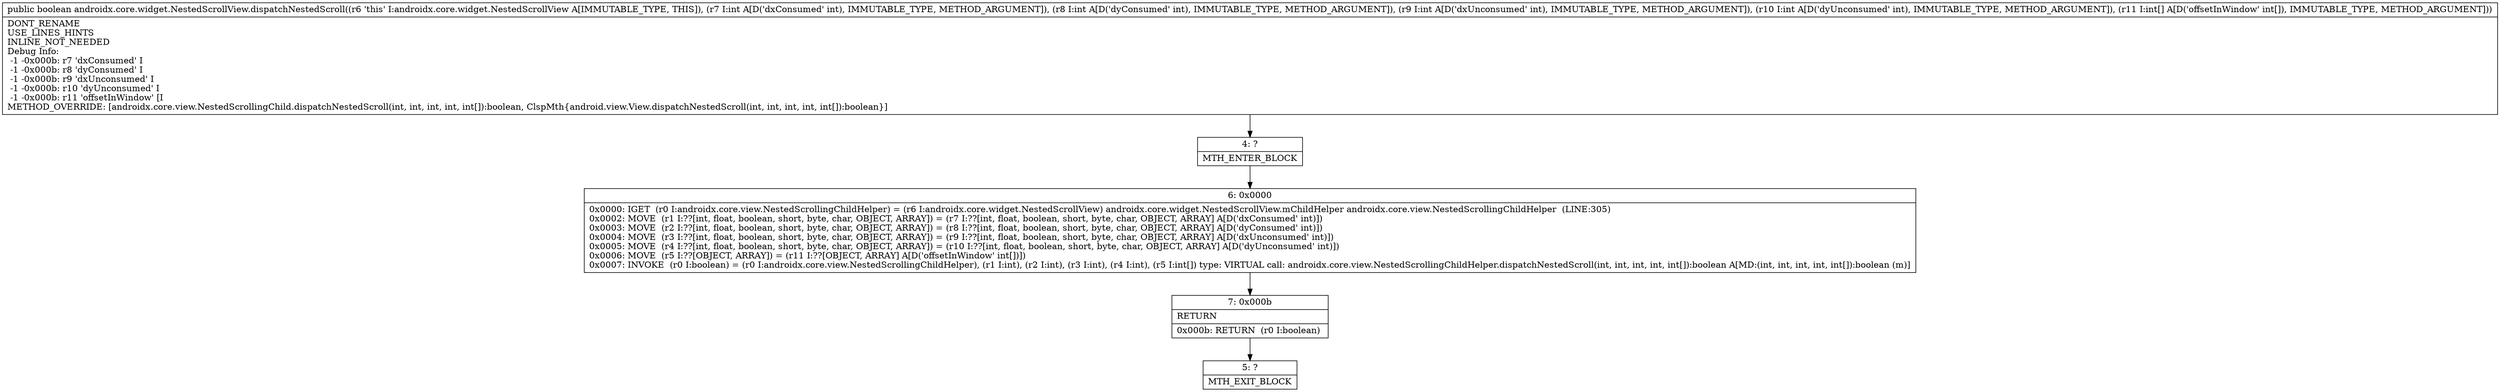digraph "CFG forandroidx.core.widget.NestedScrollView.dispatchNestedScroll(IIII[I)Z" {
Node_4 [shape=record,label="{4\:\ ?|MTH_ENTER_BLOCK\l}"];
Node_6 [shape=record,label="{6\:\ 0x0000|0x0000: IGET  (r0 I:androidx.core.view.NestedScrollingChildHelper) = (r6 I:androidx.core.widget.NestedScrollView) androidx.core.widget.NestedScrollView.mChildHelper androidx.core.view.NestedScrollingChildHelper  (LINE:305)\l0x0002: MOVE  (r1 I:??[int, float, boolean, short, byte, char, OBJECT, ARRAY]) = (r7 I:??[int, float, boolean, short, byte, char, OBJECT, ARRAY] A[D('dxConsumed' int)]) \l0x0003: MOVE  (r2 I:??[int, float, boolean, short, byte, char, OBJECT, ARRAY]) = (r8 I:??[int, float, boolean, short, byte, char, OBJECT, ARRAY] A[D('dyConsumed' int)]) \l0x0004: MOVE  (r3 I:??[int, float, boolean, short, byte, char, OBJECT, ARRAY]) = (r9 I:??[int, float, boolean, short, byte, char, OBJECT, ARRAY] A[D('dxUnconsumed' int)]) \l0x0005: MOVE  (r4 I:??[int, float, boolean, short, byte, char, OBJECT, ARRAY]) = (r10 I:??[int, float, boolean, short, byte, char, OBJECT, ARRAY] A[D('dyUnconsumed' int)]) \l0x0006: MOVE  (r5 I:??[OBJECT, ARRAY]) = (r11 I:??[OBJECT, ARRAY] A[D('offsetInWindow' int[])]) \l0x0007: INVOKE  (r0 I:boolean) = (r0 I:androidx.core.view.NestedScrollingChildHelper), (r1 I:int), (r2 I:int), (r3 I:int), (r4 I:int), (r5 I:int[]) type: VIRTUAL call: androidx.core.view.NestedScrollingChildHelper.dispatchNestedScroll(int, int, int, int, int[]):boolean A[MD:(int, int, int, int, int[]):boolean (m)]\l}"];
Node_7 [shape=record,label="{7\:\ 0x000b|RETURN\l|0x000b: RETURN  (r0 I:boolean) \l}"];
Node_5 [shape=record,label="{5\:\ ?|MTH_EXIT_BLOCK\l}"];
MethodNode[shape=record,label="{public boolean androidx.core.widget.NestedScrollView.dispatchNestedScroll((r6 'this' I:androidx.core.widget.NestedScrollView A[IMMUTABLE_TYPE, THIS]), (r7 I:int A[D('dxConsumed' int), IMMUTABLE_TYPE, METHOD_ARGUMENT]), (r8 I:int A[D('dyConsumed' int), IMMUTABLE_TYPE, METHOD_ARGUMENT]), (r9 I:int A[D('dxUnconsumed' int), IMMUTABLE_TYPE, METHOD_ARGUMENT]), (r10 I:int A[D('dyUnconsumed' int), IMMUTABLE_TYPE, METHOD_ARGUMENT]), (r11 I:int[] A[D('offsetInWindow' int[]), IMMUTABLE_TYPE, METHOD_ARGUMENT]))  | DONT_RENAME\lUSE_LINES_HINTS\lINLINE_NOT_NEEDED\lDebug Info:\l  \-1 \-0x000b: r7 'dxConsumed' I\l  \-1 \-0x000b: r8 'dyConsumed' I\l  \-1 \-0x000b: r9 'dxUnconsumed' I\l  \-1 \-0x000b: r10 'dyUnconsumed' I\l  \-1 \-0x000b: r11 'offsetInWindow' [I\lMETHOD_OVERRIDE: [androidx.core.view.NestedScrollingChild.dispatchNestedScroll(int, int, int, int, int[]):boolean, ClspMth\{android.view.View.dispatchNestedScroll(int, int, int, int, int[]):boolean\}]\l}"];
MethodNode -> Node_4;Node_4 -> Node_6;
Node_6 -> Node_7;
Node_7 -> Node_5;
}

